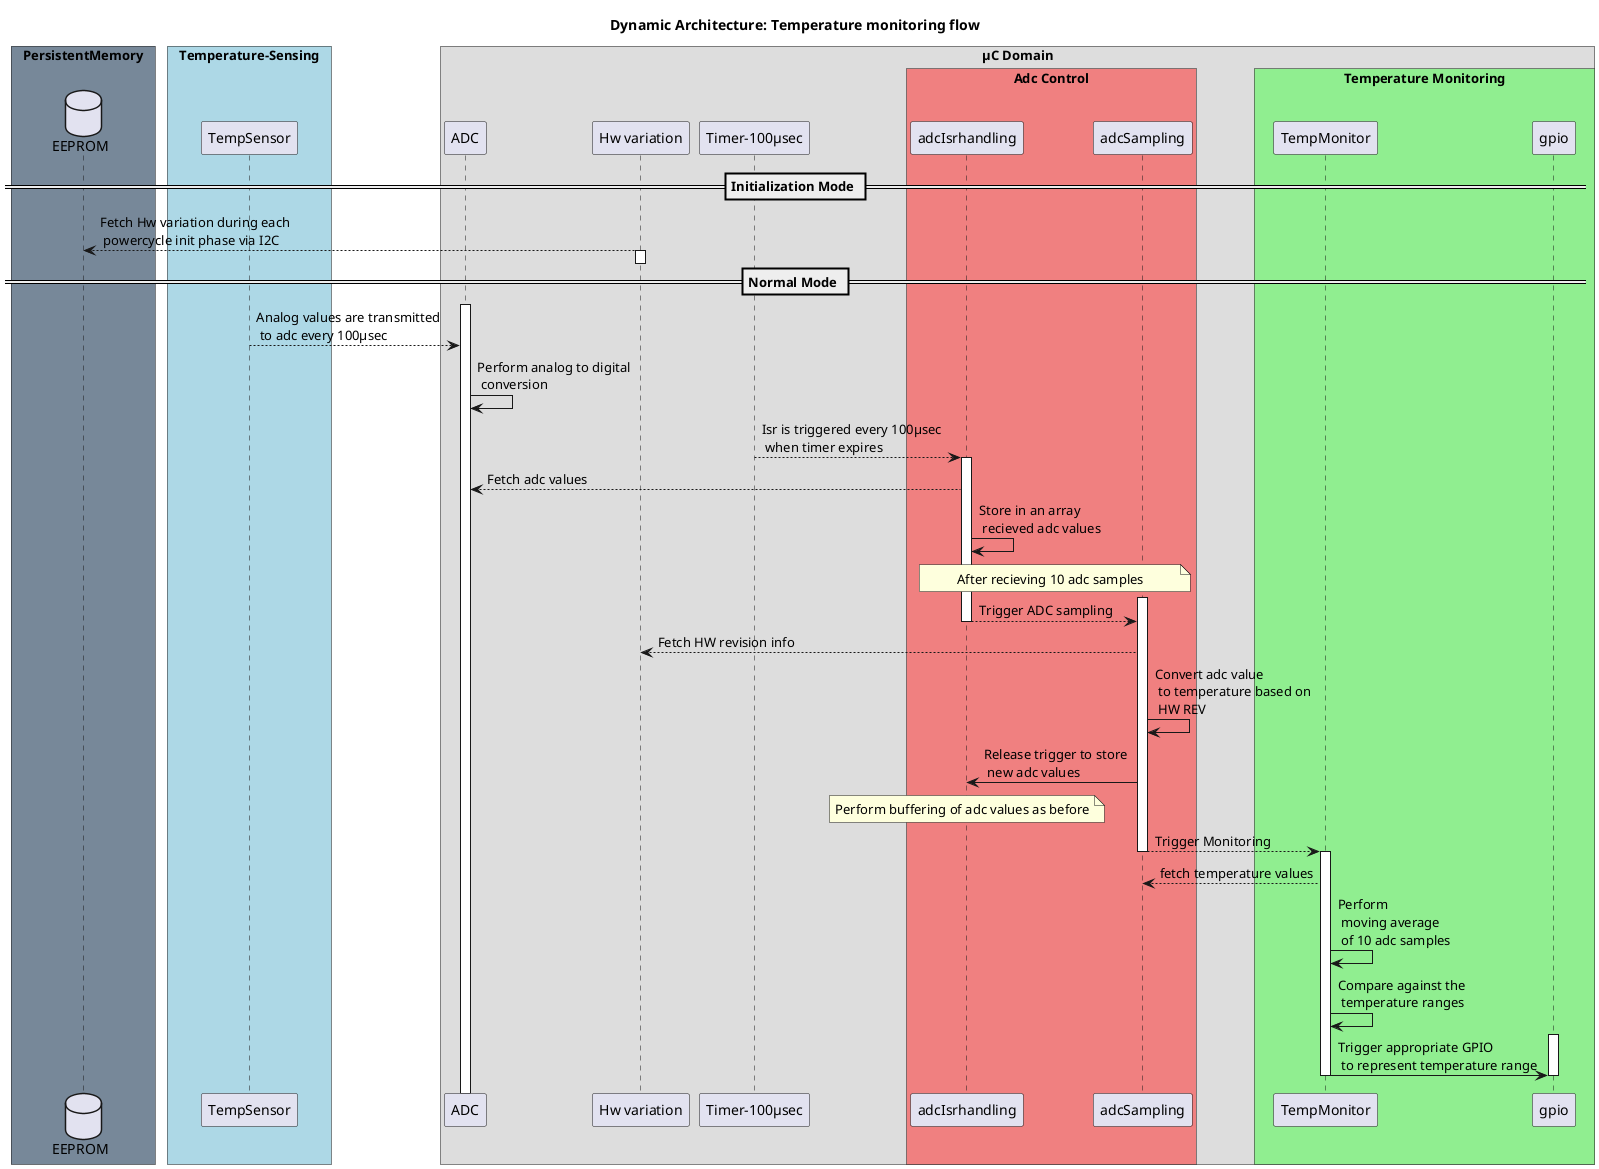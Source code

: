 @startuml name Dynamic
title Dynamic Architecture: Temperature monitoring flow

box "PersistentMemory" #LightSlateGray
    database "EEPROM" as ee
end box

box "Temperature-Sensing" #LightBlue
participant "TempSensor" as Ts 
end box

!pragma teoz true
box "µC Domain"
    participant "ADC" as adc
    participant "Hw variation" as hw
    participant "Timer-100µsec" as int
    box "Adc Control" #LightCoral
        participant "adcIsrhandling" as Isr
        participant "adcSampling" as sample
    end box  


    box "Temperature Monitoring" #LightGreen
        participant "TempMonitor" as tm
        participant "gpio" as gp
    end box
end box    



== Initialization Mode ==
ee <-- hw: Fetch Hw variation during each \n powercycle init phase via I2C
activate hw
deactivate hw
== Normal Mode ==
activate adc
Ts --> adc: Analog values are transmitted \n to adc every 100µsec
adc -> adc: Perform analog to digital \n conversion
int --> Isr: Isr is triggered every 100µsec \n when timer expires
activate Isr
Isr --> adc: Fetch adc values
Isr -> Isr: Store in an array \n recieved adc values
note over Isr, sample
After recieving 10 adc samples
end note
activate sample
Isr --> sample: Trigger ADC sampling
deactivate Isr
hw <-- sample: Fetch HW revision info
sample -> sample: Convert adc value \n to temperature based on \n HW REV
sample -> Isr: Release trigger to store \n new adc values
note over Isr
Perform buffering of adc values as before
end note
sample --> tm: Trigger Monitoring
deactivate sample
activate tm
tm --> sample: fetch temperature values
tm -> tm: Perform \n moving average \n of 10 adc samples
tm -> tm : Compare against the \n temperature ranges 
activate gp
tm -> gp: Trigger appropriate GPIO \n to represent temperature range 
deactivate tm
deactivate gp
@enduml
